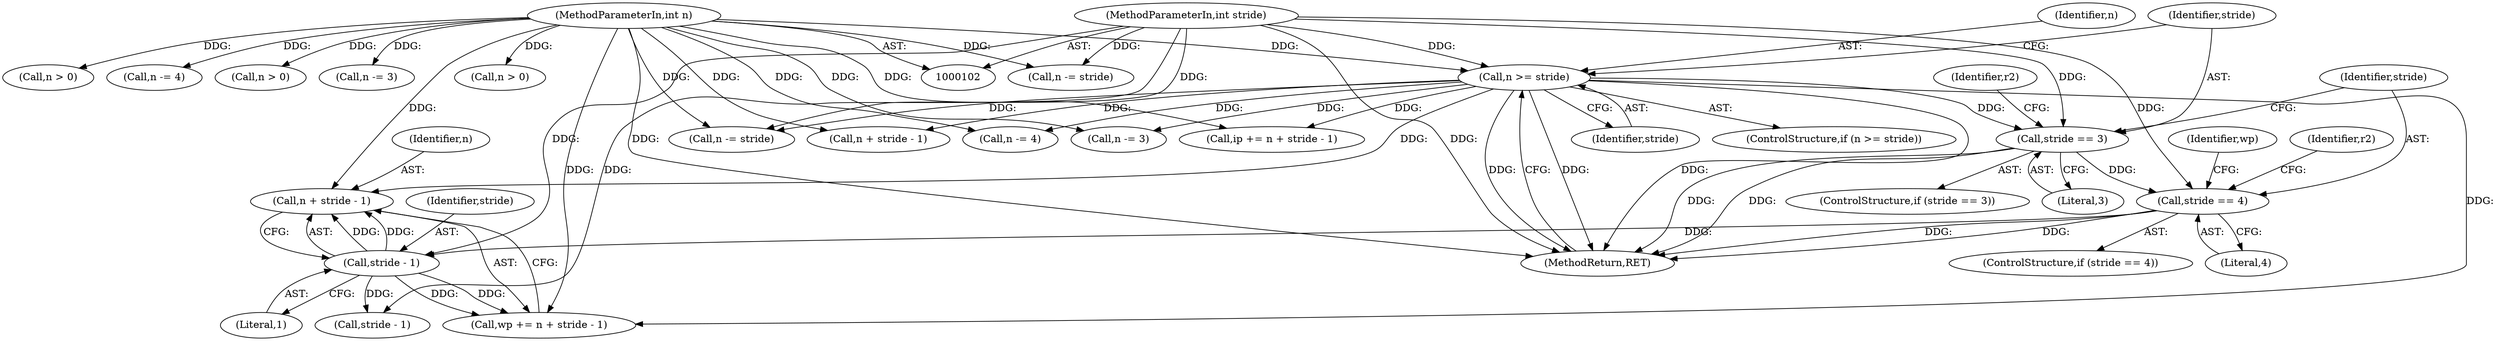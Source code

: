 digraph "1_libtiff_83a4b92815ea04969d494416eaae3d4c6b338e4a#diff-c8b4b355f9b5c06d585b23138e1c185f_0@del" {
"1000386" [label="(Call,n + stride - 1)"];
"1000123" [label="(Call,n >= stride)"];
"1000104" [label="(MethodParameterIn,int n)"];
"1000105" [label="(MethodParameterIn,int stride)"];
"1000388" [label="(Call,stride - 1)"];
"1000241" [label="(Call,stride == 4)"];
"1000128" [label="(Call,stride == 3)"];
"1000242" [label="(Identifier,stride)"];
"1000402" [label="(Call,n > 0)"];
"1000128" [label="(Call,stride == 3)"];
"1000130" [label="(Literal,3)"];
"1000170" [label="(Call,n -= 3)"];
"1000387" [label="(Identifier,n)"];
"1000389" [label="(Identifier,stride)"];
"1000162" [label="(Call,n -= 3)"];
"1000385" [label="(Identifier,wp)"];
"1000129" [label="(Identifier,stride)"];
"1000123" [label="(Call,n >= stride)"];
"1000384" [label="(Call,wp += n + stride - 1)"];
"1000390" [label="(Literal,1)"];
"1000124" [label="(Identifier,n)"];
"1000125" [label="(Identifier,stride)"];
"1000122" [label="(ControlStructure,if (n >= stride))"];
"1000445" [label="(MethodReturn,RET)"];
"1000166" [label="(Call,n > 0)"];
"1000240" [label="(ControlStructure,if (stride == 4))"];
"1000246" [label="(Identifier,r2)"];
"1000285" [label="(Call,n -= 4)"];
"1000386" [label="(Call,n + stride - 1)"];
"1000398" [label="(Call,n -= stride)"];
"1000243" [label="(Literal,4)"];
"1000133" [label="(Identifier,r2)"];
"1000105" [label="(MethodParameterIn,int stride)"];
"1000127" [label="(ControlStructure,if (stride == 3))"];
"1000104" [label="(MethodParameterIn,int n)"];
"1000430" [label="(Call,n -= stride)"];
"1000241" [label="(Call,stride == 4)"];
"1000391" [label="(Call,ip += n + stride - 1)"];
"1000388" [label="(Call,stride - 1)"];
"1000393" [label="(Call,n + stride - 1)"];
"1000289" [label="(Call,n > 0)"];
"1000293" [label="(Call,n -= 4)"];
"1000395" [label="(Call,stride - 1)"];
"1000386" -> "1000384"  [label="AST: "];
"1000386" -> "1000388"  [label="CFG: "];
"1000387" -> "1000386"  [label="AST: "];
"1000388" -> "1000386"  [label="AST: "];
"1000384" -> "1000386"  [label="CFG: "];
"1000123" -> "1000386"  [label="DDG: "];
"1000104" -> "1000386"  [label="DDG: "];
"1000388" -> "1000386"  [label="DDG: "];
"1000388" -> "1000386"  [label="DDG: "];
"1000123" -> "1000122"  [label="AST: "];
"1000123" -> "1000125"  [label="CFG: "];
"1000124" -> "1000123"  [label="AST: "];
"1000125" -> "1000123"  [label="AST: "];
"1000129" -> "1000123"  [label="CFG: "];
"1000445" -> "1000123"  [label="CFG: "];
"1000123" -> "1000445"  [label="DDG: "];
"1000123" -> "1000445"  [label="DDG: "];
"1000123" -> "1000445"  [label="DDG: "];
"1000104" -> "1000123"  [label="DDG: "];
"1000105" -> "1000123"  [label="DDG: "];
"1000123" -> "1000128"  [label="DDG: "];
"1000123" -> "1000162"  [label="DDG: "];
"1000123" -> "1000285"  [label="DDG: "];
"1000123" -> "1000384"  [label="DDG: "];
"1000123" -> "1000391"  [label="DDG: "];
"1000123" -> "1000393"  [label="DDG: "];
"1000123" -> "1000398"  [label="DDG: "];
"1000104" -> "1000102"  [label="AST: "];
"1000104" -> "1000445"  [label="DDG: "];
"1000104" -> "1000162"  [label="DDG: "];
"1000104" -> "1000166"  [label="DDG: "];
"1000104" -> "1000170"  [label="DDG: "];
"1000104" -> "1000285"  [label="DDG: "];
"1000104" -> "1000289"  [label="DDG: "];
"1000104" -> "1000293"  [label="DDG: "];
"1000104" -> "1000384"  [label="DDG: "];
"1000104" -> "1000391"  [label="DDG: "];
"1000104" -> "1000393"  [label="DDG: "];
"1000104" -> "1000398"  [label="DDG: "];
"1000104" -> "1000402"  [label="DDG: "];
"1000104" -> "1000430"  [label="DDG: "];
"1000105" -> "1000102"  [label="AST: "];
"1000105" -> "1000445"  [label="DDG: "];
"1000105" -> "1000128"  [label="DDG: "];
"1000105" -> "1000241"  [label="DDG: "];
"1000105" -> "1000388"  [label="DDG: "];
"1000105" -> "1000395"  [label="DDG: "];
"1000105" -> "1000398"  [label="DDG: "];
"1000105" -> "1000430"  [label="DDG: "];
"1000388" -> "1000390"  [label="CFG: "];
"1000389" -> "1000388"  [label="AST: "];
"1000390" -> "1000388"  [label="AST: "];
"1000388" -> "1000384"  [label="DDG: "];
"1000388" -> "1000384"  [label="DDG: "];
"1000241" -> "1000388"  [label="DDG: "];
"1000388" -> "1000395"  [label="DDG: "];
"1000241" -> "1000240"  [label="AST: "];
"1000241" -> "1000243"  [label="CFG: "];
"1000242" -> "1000241"  [label="AST: "];
"1000243" -> "1000241"  [label="AST: "];
"1000246" -> "1000241"  [label="CFG: "];
"1000385" -> "1000241"  [label="CFG: "];
"1000241" -> "1000445"  [label="DDG: "];
"1000241" -> "1000445"  [label="DDG: "];
"1000128" -> "1000241"  [label="DDG: "];
"1000128" -> "1000127"  [label="AST: "];
"1000128" -> "1000130"  [label="CFG: "];
"1000129" -> "1000128"  [label="AST: "];
"1000130" -> "1000128"  [label="AST: "];
"1000133" -> "1000128"  [label="CFG: "];
"1000242" -> "1000128"  [label="CFG: "];
"1000128" -> "1000445"  [label="DDG: "];
"1000128" -> "1000445"  [label="DDG: "];
}

